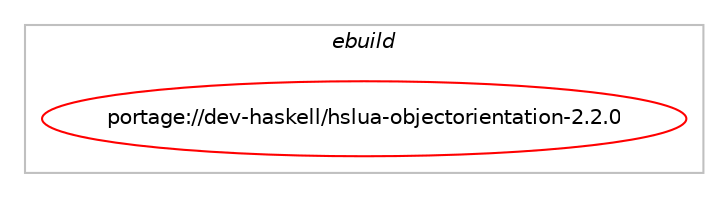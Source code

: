 digraph prolog {

# *************
# Graph options
# *************

newrank=true;
concentrate=true;
compound=true;
graph [rankdir=LR,fontname=Helvetica,fontsize=10,ranksep=1.5];#, ranksep=2.5, nodesep=0.2];
edge  [arrowhead=vee];
node  [fontname=Helvetica,fontsize=10];

# **********
# The ebuild
# **********

subgraph cluster_leftcol {
color=gray;
label=<<i>ebuild</i>>;
id [label="portage://dev-haskell/hslua-objectorientation-2.2.0", color=red, width=4, href="../dev-haskell/hslua-objectorientation-2.2.0.svg"];
}

# ****************
# The dependencies
# ****************

subgraph cluster_midcol {
color=gray;
label=<<i>dependencies</i>>;
subgraph cluster_compile {
fillcolor="#eeeeee";
style=filled;
label=<<i>compile</i>>;
# *** BEGIN UNKNOWN DEPENDENCY TYPE (TODO) ***
# id -> equal(use_conditional_group(positive,hscolour,portage://dev-haskell/hslua-objectorientation-2.2.0,[package_dependency(portage://dev-haskell/hslua-objectorientation-2.2.0,install,no,dev-haskell,hscolour,none,[,,],[],[])]))
# *** END UNKNOWN DEPENDENCY TYPE (TODO) ***

# *** BEGIN UNKNOWN DEPENDENCY TYPE (TODO) ***
# id -> equal(use_conditional_group(positive,test,portage://dev-haskell/hslua-objectorientation-2.2.0,[package_dependency(portage://dev-haskell/hslua-objectorientation-2.2.0,install,no,dev-haskell,lua-arbitrary,greaterequal,[1.0,,,1.0],[],[]),package_dependency(portage://dev-haskell/hslua-objectorientation-2.2.0,install,no,dev-haskell,quickcheck,greaterequal,[2.7,,,2.7],[],[]),package_dependency(portage://dev-haskell/hslua-objectorientation-2.2.0,install,no,dev-haskell,quickcheck-instances,greaterequal,[0.3,,,0.3],[],[]),package_dependency(portage://dev-haskell/hslua-objectorientation-2.2.0,install,no,dev-haskell,tasty,greaterequal,[0.11,,,0.11],[],[]),package_dependency(portage://dev-haskell/hslua-objectorientation-2.2.0,install,no,dev-haskell,tasty-hslua,greaterequal,[1.0,,,1.0],[],[]),package_dependency(portage://dev-haskell/hslua-objectorientation-2.2.0,install,no,dev-haskell,tasty-hunit,greaterequal,[0.9,,,0.9],[],[]),package_dependency(portage://dev-haskell/hslua-objectorientation-2.2.0,install,no,dev-haskell,tasty-quickcheck,greaterequal,[0.8,,,0.8],[],[])]))
# *** END UNKNOWN DEPENDENCY TYPE (TODO) ***

# *** BEGIN UNKNOWN DEPENDENCY TYPE (TODO) ***
# id -> equal(package_dependency(portage://dev-haskell/hslua-objectorientation-2.2.0,install,no,dev-haskell,cabal,greaterequal,[3.2.0.0,,,3.2.0.0],[],[]))
# *** END UNKNOWN DEPENDENCY TYPE (TODO) ***

# *** BEGIN UNKNOWN DEPENDENCY TYPE (TODO) ***
# id -> equal(package_dependency(portage://dev-haskell/hslua-objectorientation-2.2.0,install,no,dev-haskell,hslua-core,greaterequal,[2.2,,,2.2],any_same_slot,[use(optenable(profile),none)]))
# *** END UNKNOWN DEPENDENCY TYPE (TODO) ***

# *** BEGIN UNKNOWN DEPENDENCY TYPE (TODO) ***
# id -> equal(package_dependency(portage://dev-haskell/hslua-objectorientation-2.2.0,install,no,dev-haskell,hslua-core,smaller,[2.3,,,2.3],any_same_slot,[use(optenable(profile),none)]))
# *** END UNKNOWN DEPENDENCY TYPE (TODO) ***

# *** BEGIN UNKNOWN DEPENDENCY TYPE (TODO) ***
# id -> equal(package_dependency(portage://dev-haskell/hslua-objectorientation-2.2.0,install,no,dev-haskell,hslua-marshalling,greaterequal,[2.2,,,2.2],any_same_slot,[use(optenable(profile),none)]))
# *** END UNKNOWN DEPENDENCY TYPE (TODO) ***

# *** BEGIN UNKNOWN DEPENDENCY TYPE (TODO) ***
# id -> equal(package_dependency(portage://dev-haskell/hslua-objectorientation-2.2.0,install,no,dev-haskell,hslua-marshalling,smaller,[2.3,,,2.3],any_same_slot,[use(optenable(profile),none)]))
# *** END UNKNOWN DEPENDENCY TYPE (TODO) ***

# *** BEGIN UNKNOWN DEPENDENCY TYPE (TODO) ***
# id -> equal(package_dependency(portage://dev-haskell/hslua-objectorientation-2.2.0,install,no,dev-lang,ghc,greaterequal,[8.10.1,,,8.10.1],any_same_slot,[]))
# *** END UNKNOWN DEPENDENCY TYPE (TODO) ***

}
subgraph cluster_compileandrun {
fillcolor="#eeeeee";
style=filled;
label=<<i>compile and run</i>>;
}
subgraph cluster_run {
fillcolor="#eeeeee";
style=filled;
label=<<i>run</i>>;
# *** BEGIN UNKNOWN DEPENDENCY TYPE (TODO) ***
# id -> equal(package_dependency(portage://dev-haskell/hslua-objectorientation-2.2.0,run,no,dev-haskell,hslua-core,greaterequal,[2.2,,,2.2],any_same_slot,[use(optenable(profile),none)]))
# *** END UNKNOWN DEPENDENCY TYPE (TODO) ***

# *** BEGIN UNKNOWN DEPENDENCY TYPE (TODO) ***
# id -> equal(package_dependency(portage://dev-haskell/hslua-objectorientation-2.2.0,run,no,dev-haskell,hslua-core,smaller,[2.3,,,2.3],any_same_slot,[use(optenable(profile),none)]))
# *** END UNKNOWN DEPENDENCY TYPE (TODO) ***

# *** BEGIN UNKNOWN DEPENDENCY TYPE (TODO) ***
# id -> equal(package_dependency(portage://dev-haskell/hslua-objectorientation-2.2.0,run,no,dev-haskell,hslua-marshalling,greaterequal,[2.2,,,2.2],any_same_slot,[use(optenable(profile),none)]))
# *** END UNKNOWN DEPENDENCY TYPE (TODO) ***

# *** BEGIN UNKNOWN DEPENDENCY TYPE (TODO) ***
# id -> equal(package_dependency(portage://dev-haskell/hslua-objectorientation-2.2.0,run,no,dev-haskell,hslua-marshalling,smaller,[2.3,,,2.3],any_same_slot,[use(optenable(profile),none)]))
# *** END UNKNOWN DEPENDENCY TYPE (TODO) ***

# *** BEGIN UNKNOWN DEPENDENCY TYPE (TODO) ***
# id -> equal(package_dependency(portage://dev-haskell/hslua-objectorientation-2.2.0,run,no,dev-lang,ghc,greaterequal,[8.10.1,,,8.10.1],any_same_slot,[]))
# *** END UNKNOWN DEPENDENCY TYPE (TODO) ***

# *** BEGIN UNKNOWN DEPENDENCY TYPE (TODO) ***
# id -> equal(package_dependency(portage://dev-haskell/hslua-objectorientation-2.2.0,run,no,dev-lang,ghc,none,[,,],any_same_slot,[use(optenable(profile),none)]))
# *** END UNKNOWN DEPENDENCY TYPE (TODO) ***

}
}

# **************
# The candidates
# **************

subgraph cluster_choices {
rank=same;
color=gray;
label=<<i>candidates</i>>;

}

}
